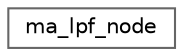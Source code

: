 digraph "Graphical Class Hierarchy"
{
 // LATEX_PDF_SIZE
  bgcolor="transparent";
  edge [fontname=Helvetica,fontsize=10,labelfontname=Helvetica,labelfontsize=10];
  node [fontname=Helvetica,fontsize=10,shape=box,height=0.2,width=0.4];
  rankdir="LR";
  Node0 [id="Node000000",label="ma_lpf_node",height=0.2,width=0.4,color="grey40", fillcolor="white", style="filled",URL="$structma__lpf__node.html",tooltip=" "];
}
